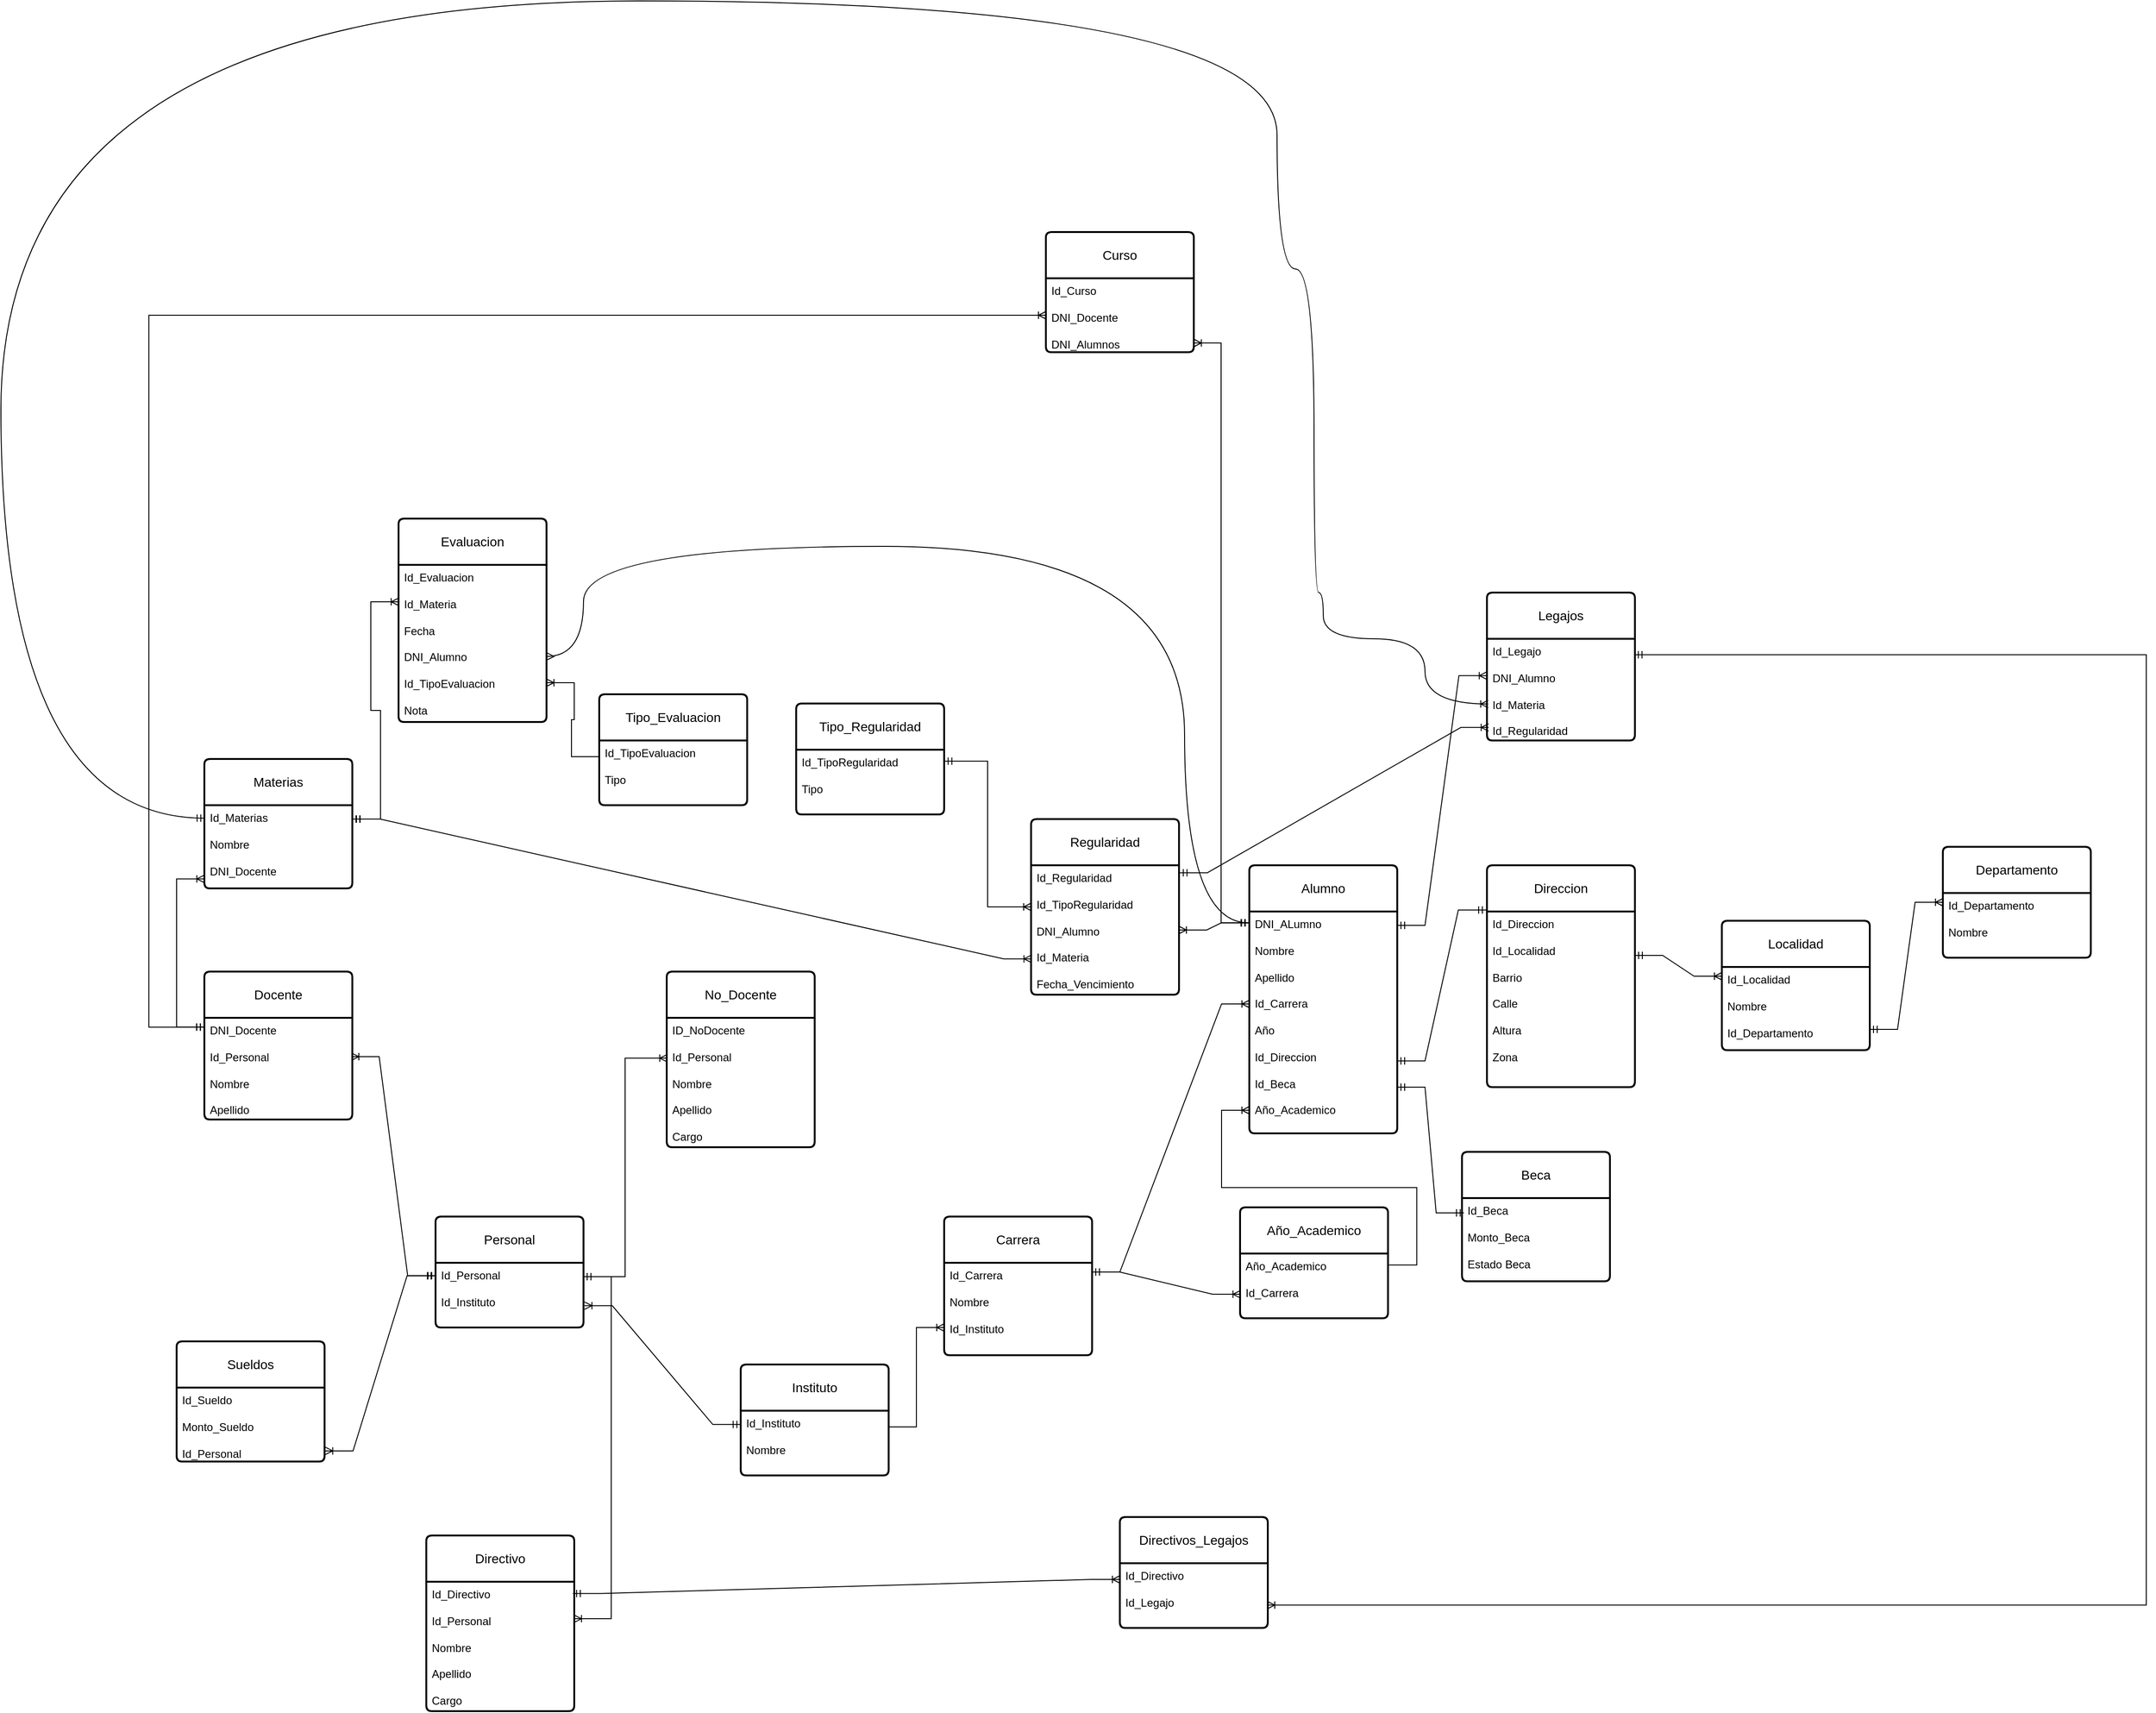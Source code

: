 <mxfile version="26.2.8">
  <diagram id="C5RBs43oDa-KdzZeNtuy" name="Page-1">
    <mxGraphModel dx="3480" dy="3073" grid="1" gridSize="12" guides="1" tooltips="1" connect="1" arrows="1" fold="1" page="0" pageScale="1" pageWidth="827" pageHeight="1169" background="light-dark(#FFFFFF,#121212)" math="0" shadow="0">
      <root>
        <mxCell id="WIyWlLk6GJQsqaUBKTNV-0" />
        <mxCell id="WIyWlLk6GJQsqaUBKTNV-1" parent="WIyWlLk6GJQsqaUBKTNV-0" />
        <mxCell id="zxXiCDNfmofHqMb3xaW2-6" value="Instituto" style="swimlane;childLayout=stackLayout;horizontal=1;startSize=50;horizontalStack=0;rounded=1;fontSize=14;fontStyle=0;strokeWidth=2;resizeParent=0;resizeLast=1;shadow=0;dashed=0;align=center;arcSize=4;whiteSpace=wrap;html=1;" vertex="1" parent="WIyWlLk6GJQsqaUBKTNV-1">
          <mxGeometry x="820" y="465" width="160" height="120" as="geometry" />
        </mxCell>
        <mxCell id="zxXiCDNfmofHqMb3xaW2-7" value="Id_Instituto&lt;br&gt;&lt;br&gt;&lt;div&gt;Nombre&lt;/div&gt;" style="align=left;strokeColor=none;fillColor=none;spacingLeft=4;spacingRight=4;fontSize=12;verticalAlign=top;resizable=0;rotatable=0;part=1;html=1;whiteSpace=wrap;" vertex="1" parent="zxXiCDNfmofHqMb3xaW2-6">
          <mxGeometry y="50" width="160" height="70" as="geometry" />
        </mxCell>
        <mxCell id="zxXiCDNfmofHqMb3xaW2-8" value="Carrera" style="swimlane;childLayout=stackLayout;horizontal=1;startSize=50;horizontalStack=0;rounded=1;fontSize=14;fontStyle=0;strokeWidth=2;resizeParent=0;resizeLast=1;shadow=0;dashed=0;align=center;arcSize=4;whiteSpace=wrap;html=1;" vertex="1" parent="WIyWlLk6GJQsqaUBKTNV-1">
          <mxGeometry x="1040" y="305" width="160" height="150" as="geometry" />
        </mxCell>
        <mxCell id="zxXiCDNfmofHqMb3xaW2-9" value="Id_Carrera&lt;div&gt;&lt;br&gt;&lt;div&gt;Nombre&lt;/div&gt;&lt;div&gt;&lt;br&gt;&lt;/div&gt;&lt;div&gt;Id_Instituto&lt;br&gt;&lt;br&gt;&lt;/div&gt;&lt;/div&gt;" style="align=left;strokeColor=none;fillColor=none;spacingLeft=4;spacingRight=4;fontSize=12;verticalAlign=top;resizable=0;rotatable=0;part=1;html=1;whiteSpace=wrap;" vertex="1" parent="zxXiCDNfmofHqMb3xaW2-8">
          <mxGeometry y="50" width="160" height="100" as="geometry" />
        </mxCell>
        <mxCell id="zxXiCDNfmofHqMb3xaW2-12" value="" style="edgeStyle=entityRelationEdgeStyle;fontSize=12;html=1;endArrow=ERoneToMany;rounded=0;entryX=0.002;entryY=0.629;entryDx=0;entryDy=0;entryPerimeter=0;" edge="1" parent="WIyWlLk6GJQsqaUBKTNV-1" target="zxXiCDNfmofHqMb3xaW2-56">
          <mxGeometry width="100" height="100" relative="1" as="geometry">
            <mxPoint x="1200" y="365" as="sourcePoint" />
            <mxPoint x="1368.56" y="643.8" as="targetPoint" />
          </mxGeometry>
        </mxCell>
        <mxCell id="zxXiCDNfmofHqMb3xaW2-13" value="Alumno" style="swimlane;childLayout=stackLayout;horizontal=1;startSize=50;horizontalStack=0;rounded=1;fontSize=14;fontStyle=0;strokeWidth=2;resizeParent=0;resizeLast=1;shadow=0;dashed=0;align=center;arcSize=4;whiteSpace=wrap;html=1;" vertex="1" parent="WIyWlLk6GJQsqaUBKTNV-1">
          <mxGeometry x="1370" y="-75" width="160" height="290" as="geometry" />
        </mxCell>
        <mxCell id="zxXiCDNfmofHqMb3xaW2-14" value="DNI_ALumno&lt;div&gt;&lt;br&gt;&lt;/div&gt;&lt;div&gt;Nombre&lt;/div&gt;&lt;div&gt;&lt;br&gt;&lt;/div&gt;&lt;div&gt;Apellido&lt;/div&gt;&lt;div&gt;&lt;br&gt;&lt;/div&gt;&lt;div&gt;Id_Carrera&lt;/div&gt;&lt;div&gt;&lt;br&gt;&lt;/div&gt;&lt;div&gt;Año&lt;/div&gt;&lt;div&gt;&lt;br&gt;&lt;/div&gt;&lt;div&gt;Id_Direccion&lt;/div&gt;&lt;div&gt;&lt;br&gt;&lt;/div&gt;&lt;div&gt;Id_Beca&lt;/div&gt;&lt;div&gt;&lt;br&gt;&lt;/div&gt;&lt;div&gt;Año_Academico&lt;/div&gt;" style="align=left;strokeColor=none;fillColor=none;spacingLeft=4;spacingRight=4;fontSize=12;verticalAlign=top;resizable=0;rotatable=0;part=1;html=1;whiteSpace=wrap;" vertex="1" parent="zxXiCDNfmofHqMb3xaW2-13">
          <mxGeometry y="50" width="160" height="240" as="geometry" />
        </mxCell>
        <mxCell id="zxXiCDNfmofHqMb3xaW2-32" value="Direccion" style="swimlane;childLayout=stackLayout;horizontal=1;startSize=50;horizontalStack=0;rounded=1;fontSize=14;fontStyle=0;strokeWidth=2;resizeParent=0;resizeLast=1;shadow=0;dashed=0;align=center;arcSize=4;whiteSpace=wrap;html=1;" vertex="1" parent="WIyWlLk6GJQsqaUBKTNV-1">
          <mxGeometry x="1627" y="-75" width="160" height="240" as="geometry" />
        </mxCell>
        <mxCell id="zxXiCDNfmofHqMb3xaW2-33" value="Id_Direccion&lt;div&gt;&lt;br&gt;&lt;/div&gt;&lt;div&gt;Id_Localidad&lt;/div&gt;&lt;div&gt;&lt;br&gt;&lt;/div&gt;&lt;div&gt;Barrio&lt;/div&gt;&lt;div&gt;&lt;br&gt;&lt;/div&gt;&lt;div&gt;Calle&lt;/div&gt;&lt;div&gt;&lt;br&gt;&lt;/div&gt;&lt;div&gt;Altura&lt;/div&gt;&lt;div&gt;&lt;br&gt;&lt;/div&gt;&lt;div&gt;Zona&lt;/div&gt;" style="align=left;strokeColor=none;fillColor=none;spacingLeft=4;spacingRight=4;fontSize=12;verticalAlign=top;resizable=0;rotatable=0;part=1;html=1;whiteSpace=wrap;" vertex="1" parent="zxXiCDNfmofHqMb3xaW2-32">
          <mxGeometry y="50" width="160" height="190" as="geometry" />
        </mxCell>
        <mxCell id="zxXiCDNfmofHqMb3xaW2-34" value="Localidad" style="swimlane;childLayout=stackLayout;horizontal=1;startSize=50;horizontalStack=0;rounded=1;fontSize=14;fontStyle=0;strokeWidth=2;resizeParent=0;resizeLast=1;shadow=0;dashed=0;align=center;arcSize=4;whiteSpace=wrap;html=1;" vertex="1" parent="WIyWlLk6GJQsqaUBKTNV-1">
          <mxGeometry x="1881" y="-15" width="160" height="140" as="geometry" />
        </mxCell>
        <mxCell id="zxXiCDNfmofHqMb3xaW2-35" value="Id_Localidad&lt;div&gt;&lt;br&gt;&lt;/div&gt;&lt;div&gt;Nombre&lt;/div&gt;&lt;div&gt;&lt;br&gt;&lt;/div&gt;&lt;div&gt;Id_Departamento&lt;/div&gt;" style="align=left;strokeColor=none;fillColor=none;spacingLeft=4;spacingRight=4;fontSize=12;verticalAlign=top;resizable=0;rotatable=0;part=1;html=1;whiteSpace=wrap;" vertex="1" parent="zxXiCDNfmofHqMb3xaW2-34">
          <mxGeometry y="50" width="160" height="90" as="geometry" />
        </mxCell>
        <mxCell id="zxXiCDNfmofHqMb3xaW2-38" value="Departamento" style="swimlane;childLayout=stackLayout;horizontal=1;startSize=50;horizontalStack=0;rounded=1;fontSize=14;fontStyle=0;strokeWidth=2;resizeParent=0;resizeLast=1;shadow=0;dashed=0;align=center;arcSize=4;whiteSpace=wrap;html=1;" vertex="1" parent="WIyWlLk6GJQsqaUBKTNV-1">
          <mxGeometry x="2120" y="-95" width="160" height="120" as="geometry" />
        </mxCell>
        <mxCell id="zxXiCDNfmofHqMb3xaW2-39" value="Id_Departamento&lt;div&gt;&lt;br&gt;&lt;/div&gt;&lt;div&gt;Nombre&lt;/div&gt;" style="align=left;strokeColor=none;fillColor=none;spacingLeft=4;spacingRight=4;fontSize=12;verticalAlign=top;resizable=0;rotatable=0;part=1;html=1;whiteSpace=wrap;" vertex="1" parent="zxXiCDNfmofHqMb3xaW2-38">
          <mxGeometry y="50" width="160" height="70" as="geometry" />
        </mxCell>
        <mxCell id="zxXiCDNfmofHqMb3xaW2-43" value="" style="edgeStyle=entityRelationEdgeStyle;fontSize=12;html=1;endArrow=ERoneToMany;startArrow=ERmandOne;rounded=0;" edge="1" parent="WIyWlLk6GJQsqaUBKTNV-1">
          <mxGeometry width="100" height="100" relative="1" as="geometry">
            <mxPoint x="1200" y="365" as="sourcePoint" />
            <mxPoint x="1370" y="75" as="targetPoint" />
          </mxGeometry>
        </mxCell>
        <mxCell id="zxXiCDNfmofHqMb3xaW2-44" value="" style="edgeStyle=entityRelationEdgeStyle;fontSize=12;html=1;endArrow=ERoneToMany;rounded=0;exitX=1;exitY=0.25;exitDx=0;exitDy=0;" edge="1" parent="WIyWlLk6GJQsqaUBKTNV-1" source="zxXiCDNfmofHqMb3xaW2-7">
          <mxGeometry width="100" height="100" relative="1" as="geometry">
            <mxPoint x="940" y="525" as="sourcePoint" />
            <mxPoint x="1040" y="425" as="targetPoint" />
          </mxGeometry>
        </mxCell>
        <mxCell id="zxXiCDNfmofHqMb3xaW2-46" value="" style="edgeStyle=entityRelationEdgeStyle;fontSize=12;html=1;endArrow=ERoneToMany;startArrow=ERmandOne;rounded=0;exitX=1;exitY=0.25;exitDx=0;exitDy=0;" edge="1" parent="WIyWlLk6GJQsqaUBKTNV-1" source="zxXiCDNfmofHqMb3xaW2-33">
          <mxGeometry width="100" height="100" relative="1" as="geometry">
            <mxPoint x="1781" y="145" as="sourcePoint" />
            <mxPoint x="1881" y="45" as="targetPoint" />
            <Array as="points">
              <mxPoint x="1831" y="35" />
            </Array>
          </mxGeometry>
        </mxCell>
        <mxCell id="zxXiCDNfmofHqMb3xaW2-47" value="" style="edgeStyle=entityRelationEdgeStyle;fontSize=12;html=1;endArrow=ERoneToMany;startArrow=ERmandOne;rounded=0;exitX=1;exitY=0.75;exitDx=0;exitDy=0;" edge="1" parent="WIyWlLk6GJQsqaUBKTNV-1" source="zxXiCDNfmofHqMb3xaW2-35">
          <mxGeometry width="100" height="100" relative="1" as="geometry">
            <mxPoint x="2020" y="65" as="sourcePoint" />
            <mxPoint x="2120" y="-35" as="targetPoint" />
          </mxGeometry>
        </mxCell>
        <mxCell id="zxXiCDNfmofHqMb3xaW2-49" value="" style="edgeStyle=entityRelationEdgeStyle;fontSize=12;html=1;endArrow=ERmandOne;startArrow=ERmandOne;rounded=0;exitX=1.001;exitY=0.845;exitDx=0;exitDy=0;exitPerimeter=0;entryX=-0.005;entryY=0.075;entryDx=0;entryDy=0;entryPerimeter=0;" edge="1" parent="WIyWlLk6GJQsqaUBKTNV-1">
          <mxGeometry width="100" height="100" relative="1" as="geometry">
            <mxPoint x="1530" y="136.6" as="sourcePoint" />
            <mxPoint x="1626.04" y="-26.6" as="targetPoint" />
          </mxGeometry>
        </mxCell>
        <mxCell id="zxXiCDNfmofHqMb3xaW2-51" value="Beca" style="swimlane;childLayout=stackLayout;horizontal=1;startSize=50;horizontalStack=0;rounded=1;fontSize=14;fontStyle=0;strokeWidth=2;resizeParent=0;resizeLast=1;shadow=0;dashed=0;align=center;arcSize=4;whiteSpace=wrap;html=1;" vertex="1" parent="WIyWlLk6GJQsqaUBKTNV-1">
          <mxGeometry x="1600" y="235" width="160" height="140" as="geometry" />
        </mxCell>
        <mxCell id="zxXiCDNfmofHqMb3xaW2-52" value="Id_Beca&lt;div&gt;&lt;br&gt;&lt;/div&gt;&lt;div&gt;Monto_Beca&lt;/div&gt;&lt;div&gt;&lt;br&gt;&lt;/div&gt;&lt;div&gt;Estado Beca&lt;/div&gt;" style="align=left;strokeColor=none;fillColor=none;spacingLeft=4;spacingRight=4;fontSize=12;verticalAlign=top;resizable=0;rotatable=0;part=1;html=1;whiteSpace=wrap;" vertex="1" parent="zxXiCDNfmofHqMb3xaW2-51">
          <mxGeometry y="50" width="160" height="90" as="geometry" />
        </mxCell>
        <mxCell id="zxXiCDNfmofHqMb3xaW2-53" value="" style="edgeStyle=entityRelationEdgeStyle;fontSize=12;html=1;endArrow=ERmandOne;startArrow=ERmandOne;rounded=0;entryX=0.013;entryY=0.178;entryDx=0;entryDy=0;entryPerimeter=0;" edge="1" parent="WIyWlLk6GJQsqaUBKTNV-1" target="zxXiCDNfmofHqMb3xaW2-52">
          <mxGeometry width="100" height="100" relative="1" as="geometry">
            <mxPoint x="1530" y="165" as="sourcePoint" />
            <mxPoint x="1596" y="291.99" as="targetPoint" />
          </mxGeometry>
        </mxCell>
        <mxCell id="zxXiCDNfmofHqMb3xaW2-55" value="Año_Academico" style="swimlane;childLayout=stackLayout;horizontal=1;startSize=50;horizontalStack=0;rounded=1;fontSize=14;fontStyle=0;strokeWidth=2;resizeParent=0;resizeLast=1;shadow=0;dashed=0;align=center;arcSize=4;whiteSpace=wrap;html=1;" vertex="1" parent="WIyWlLk6GJQsqaUBKTNV-1">
          <mxGeometry x="1360" y="295" width="160" height="120" as="geometry" />
        </mxCell>
        <mxCell id="zxXiCDNfmofHqMb3xaW2-56" value="Año_Academico&lt;div&gt;&lt;br&gt;&lt;/div&gt;&lt;div&gt;Id_Carrera&lt;/div&gt;" style="align=left;strokeColor=none;fillColor=none;spacingLeft=4;spacingRight=4;fontSize=12;verticalAlign=top;resizable=0;rotatable=0;part=1;html=1;whiteSpace=wrap;" vertex="1" parent="zxXiCDNfmofHqMb3xaW2-55">
          <mxGeometry y="50" width="160" height="70" as="geometry" />
        </mxCell>
        <mxCell id="zxXiCDNfmofHqMb3xaW2-58" value="" style="edgeStyle=entityRelationEdgeStyle;fontSize=12;html=1;endArrow=ERoneToMany;rounded=0;exitX=1.007;exitY=0.176;exitDx=0;exitDy=0;exitPerimeter=0;" edge="1" parent="WIyWlLk6GJQsqaUBKTNV-1" source="zxXiCDNfmofHqMb3xaW2-56">
          <mxGeometry width="100" height="100" relative="1" as="geometry">
            <mxPoint x="1523.86" y="327.95" as="sourcePoint" />
            <mxPoint x="1370" y="190" as="targetPoint" />
            <Array as="points">
              <mxPoint x="1396.14" y="325" />
            </Array>
          </mxGeometry>
        </mxCell>
        <mxCell id="zxXiCDNfmofHqMb3xaW2-60" value="Regularidad" style="swimlane;childLayout=stackLayout;horizontal=1;startSize=50;horizontalStack=0;rounded=1;fontSize=14;fontStyle=0;strokeWidth=2;resizeParent=0;resizeLast=1;shadow=0;dashed=0;align=center;arcSize=4;whiteSpace=wrap;html=1;" vertex="1" parent="WIyWlLk6GJQsqaUBKTNV-1">
          <mxGeometry x="1134" y="-125" width="160" height="190" as="geometry" />
        </mxCell>
        <mxCell id="zxXiCDNfmofHqMb3xaW2-61" value="Id_Regularidad&lt;div&gt;&lt;br&gt;&lt;div&gt;Id_TipoRegularidad&lt;/div&gt;&lt;div&gt;&lt;br&gt;&lt;/div&gt;&lt;div&gt;DNI_Alumno&lt;/div&gt;&lt;div&gt;&lt;br&gt;&lt;/div&gt;&lt;div&gt;Id_Materia&lt;/div&gt;&lt;div&gt;&lt;br&gt;&lt;/div&gt;&lt;div&gt;Fecha_Vencimiento&lt;/div&gt;&lt;/div&gt;" style="align=left;strokeColor=none;fillColor=none;spacingLeft=4;spacingRight=4;fontSize=12;verticalAlign=top;resizable=0;rotatable=0;part=1;html=1;whiteSpace=wrap;" vertex="1" parent="zxXiCDNfmofHqMb3xaW2-60">
          <mxGeometry y="50" width="160" height="140" as="geometry" />
        </mxCell>
        <mxCell id="zxXiCDNfmofHqMb3xaW2-62" value="" style="edgeStyle=entityRelationEdgeStyle;fontSize=12;html=1;endArrow=ERoneToMany;startArrow=ERmandOne;rounded=0;exitX=-0.002;exitY=0.051;exitDx=0;exitDy=0;exitPerimeter=0;" edge="1" parent="WIyWlLk6GJQsqaUBKTNV-1" source="zxXiCDNfmofHqMb3xaW2-14" target="zxXiCDNfmofHqMb3xaW2-61">
          <mxGeometry width="100" height="100" relative="1" as="geometry">
            <mxPoint x="1270" y="85" as="sourcePoint" />
            <mxPoint x="1370" y="-15" as="targetPoint" />
          </mxGeometry>
        </mxCell>
        <mxCell id="zxXiCDNfmofHqMb3xaW2-63" value="Tipo_Regularidad" style="swimlane;childLayout=stackLayout;horizontal=1;startSize=50;horizontalStack=0;rounded=1;fontSize=14;fontStyle=0;strokeWidth=2;resizeParent=0;resizeLast=1;shadow=0;dashed=0;align=center;arcSize=4;whiteSpace=wrap;html=1;" vertex="1" parent="WIyWlLk6GJQsqaUBKTNV-1">
          <mxGeometry x="880" y="-250" width="160" height="120" as="geometry" />
        </mxCell>
        <mxCell id="zxXiCDNfmofHqMb3xaW2-64" value="Id_TipoRegularidad&lt;div&gt;&lt;br&gt;&lt;/div&gt;&lt;div&gt;Tipo&lt;/div&gt;" style="align=left;strokeColor=none;fillColor=none;spacingLeft=4;spacingRight=4;fontSize=12;verticalAlign=top;resizable=0;rotatable=0;part=1;html=1;whiteSpace=wrap;" vertex="1" parent="zxXiCDNfmofHqMb3xaW2-63">
          <mxGeometry y="50" width="160" height="70" as="geometry" />
        </mxCell>
        <mxCell id="zxXiCDNfmofHqMb3xaW2-65" value="" style="edgeStyle=elbowEdgeStyle;fontSize=12;html=1;endArrow=ERoneToMany;startArrow=ERmandOne;rounded=0;entryX=0;entryY=0.5;entryDx=0;entryDy=0;exitX=1.002;exitY=0.176;exitDx=0;exitDy=0;exitPerimeter=0;" edge="1" parent="WIyWlLk6GJQsqaUBKTNV-1" source="zxXiCDNfmofHqMb3xaW2-64" target="zxXiCDNfmofHqMb3xaW2-60">
          <mxGeometry width="100" height="100" relative="1" as="geometry">
            <mxPoint x="860" y="-212.5" as="sourcePoint" />
            <mxPoint x="1113.36" y="24.68" as="targetPoint" />
          </mxGeometry>
        </mxCell>
        <mxCell id="zxXiCDNfmofHqMb3xaW2-66" value="Personal" style="swimlane;childLayout=stackLayout;horizontal=1;startSize=50;horizontalStack=0;rounded=1;fontSize=14;fontStyle=0;strokeWidth=2;resizeParent=0;resizeLast=1;shadow=0;dashed=0;align=center;arcSize=4;whiteSpace=wrap;html=1;" vertex="1" parent="WIyWlLk6GJQsqaUBKTNV-1">
          <mxGeometry x="490" y="305" width="160" height="120" as="geometry" />
        </mxCell>
        <mxCell id="zxXiCDNfmofHqMb3xaW2-67" value="Id_Personal&lt;div&gt;&lt;br&gt;&lt;/div&gt;&lt;div&gt;Id_Instituto&lt;/div&gt;" style="align=left;strokeColor=none;fillColor=none;spacingLeft=4;spacingRight=4;fontSize=12;verticalAlign=top;resizable=0;rotatable=0;part=1;html=1;whiteSpace=wrap;" vertex="1" parent="zxXiCDNfmofHqMb3xaW2-66">
          <mxGeometry y="50" width="160" height="70" as="geometry" />
        </mxCell>
        <mxCell id="zxXiCDNfmofHqMb3xaW2-68" value="" style="edgeStyle=entityRelationEdgeStyle;fontSize=12;html=1;endArrow=ERoneToMany;startArrow=ERmandOne;rounded=0;exitX=-0.001;exitY=0.213;exitDx=0;exitDy=0;entryX=1.007;entryY=0.663;entryDx=0;entryDy=0;entryPerimeter=0;exitPerimeter=0;" edge="1" parent="WIyWlLk6GJQsqaUBKTNV-1" source="zxXiCDNfmofHqMb3xaW2-7" target="zxXiCDNfmofHqMb3xaW2-67">
          <mxGeometry width="100" height="100" relative="1" as="geometry">
            <mxPoint x="640" y="500" as="sourcePoint" />
            <mxPoint x="740" y="400" as="targetPoint" />
          </mxGeometry>
        </mxCell>
        <mxCell id="zxXiCDNfmofHqMb3xaW2-69" value="Docente" style="swimlane;childLayout=stackLayout;horizontal=1;startSize=50;horizontalStack=0;rounded=1;fontSize=14;fontStyle=0;strokeWidth=2;resizeParent=0;resizeLast=1;shadow=0;dashed=0;align=center;arcSize=4;whiteSpace=wrap;html=1;" vertex="1" parent="WIyWlLk6GJQsqaUBKTNV-1">
          <mxGeometry x="240" y="40" width="160" height="160" as="geometry" />
        </mxCell>
        <mxCell id="zxXiCDNfmofHqMb3xaW2-70" value="DNI_Docente&lt;div&gt;&lt;br&gt;&lt;/div&gt;&lt;div&gt;Id_Personal&lt;/div&gt;&lt;div&gt;&lt;br&gt;&lt;/div&gt;&lt;div&gt;Nombre&lt;/div&gt;&lt;div&gt;&lt;br&gt;&lt;/div&gt;&lt;div&gt;Apellido&lt;/div&gt;" style="align=left;strokeColor=none;fillColor=none;spacingLeft=4;spacingRight=4;fontSize=12;verticalAlign=top;resizable=0;rotatable=0;part=1;html=1;whiteSpace=wrap;" vertex="1" parent="zxXiCDNfmofHqMb3xaW2-69">
          <mxGeometry y="50" width="160" height="110" as="geometry" />
        </mxCell>
        <mxCell id="zxXiCDNfmofHqMb3xaW2-81" value="No_Docente" style="swimlane;childLayout=stackLayout;horizontal=1;startSize=50;horizontalStack=0;rounded=1;fontSize=14;fontStyle=0;strokeWidth=2;resizeParent=0;resizeLast=1;shadow=0;dashed=0;align=center;arcSize=4;whiteSpace=wrap;html=1;" vertex="1" parent="WIyWlLk6GJQsqaUBKTNV-1">
          <mxGeometry x="740" y="40" width="160" height="190" as="geometry" />
        </mxCell>
        <mxCell id="zxXiCDNfmofHqMb3xaW2-82" value="ID_NoDocente&lt;div&gt;&lt;br&gt;&lt;/div&gt;&lt;div&gt;Id_Personal&lt;/div&gt;&lt;div&gt;&lt;br&gt;&lt;/div&gt;&lt;div&gt;Nombre&lt;/div&gt;&lt;div&gt;&lt;br&gt;&lt;/div&gt;&lt;div&gt;Apellido&lt;/div&gt;&lt;div&gt;&lt;br&gt;&lt;/div&gt;&lt;div&gt;Cargo&lt;/div&gt;" style="align=left;strokeColor=none;fillColor=none;spacingLeft=4;spacingRight=4;fontSize=12;verticalAlign=top;resizable=0;rotatable=0;part=1;html=1;whiteSpace=wrap;" vertex="1" parent="zxXiCDNfmofHqMb3xaW2-81">
          <mxGeometry y="50" width="160" height="140" as="geometry" />
        </mxCell>
        <mxCell id="zxXiCDNfmofHqMb3xaW2-83" value="Directivo" style="swimlane;childLayout=stackLayout;horizontal=1;startSize=50;horizontalStack=0;rounded=1;fontSize=14;fontStyle=0;strokeWidth=2;resizeParent=0;resizeLast=1;shadow=0;dashed=0;align=center;arcSize=4;whiteSpace=wrap;html=1;" vertex="1" parent="WIyWlLk6GJQsqaUBKTNV-1">
          <mxGeometry x="480" y="650" width="160" height="190" as="geometry" />
        </mxCell>
        <mxCell id="zxXiCDNfmofHqMb3xaW2-84" value="Id_Directivo&lt;div&gt;&lt;br&gt;&lt;/div&gt;&lt;div&gt;Id_Personal&lt;br&gt;&lt;div&gt;&lt;br&gt;&lt;/div&gt;&lt;div&gt;Nombre&lt;/div&gt;&lt;div&gt;&lt;br&gt;&lt;/div&gt;&lt;div&gt;Apellido&lt;/div&gt;&lt;div&gt;&lt;br&gt;&lt;/div&gt;&lt;div&gt;Cargo&lt;/div&gt;&lt;/div&gt;" style="align=left;strokeColor=none;fillColor=none;spacingLeft=4;spacingRight=4;fontSize=12;verticalAlign=top;resizable=0;rotatable=0;part=1;html=1;whiteSpace=wrap;" vertex="1" parent="zxXiCDNfmofHqMb3xaW2-83">
          <mxGeometry y="50" width="160" height="140" as="geometry" />
        </mxCell>
        <mxCell id="zxXiCDNfmofHqMb3xaW2-85" value="" style="edgeStyle=entityRelationEdgeStyle;fontSize=12;html=1;endArrow=ERoneToMany;startArrow=ERmandOne;rounded=0;exitX=-0.001;exitY=0.199;exitDx=0;exitDy=0;entryX=0.994;entryY=0.382;entryDx=0;entryDy=0;entryPerimeter=0;exitPerimeter=0;" edge="1" parent="WIyWlLk6GJQsqaUBKTNV-1" source="zxXiCDNfmofHqMb3xaW2-67" target="zxXiCDNfmofHqMb3xaW2-70">
          <mxGeometry width="100" height="100" relative="1" as="geometry">
            <mxPoint x="300" y="230" as="sourcePoint" />
            <mxPoint x="400" y="130" as="targetPoint" />
          </mxGeometry>
        </mxCell>
        <mxCell id="zxXiCDNfmofHqMb3xaW2-86" value="" style="edgeStyle=entityRelationEdgeStyle;fontSize=12;html=1;endArrow=ERoneToMany;startArrow=ERmandOne;rounded=0;entryX=0.999;entryY=0.286;entryDx=0;entryDy=0;entryPerimeter=0;" edge="1" parent="WIyWlLk6GJQsqaUBKTNV-1" target="zxXiCDNfmofHqMb3xaW2-84">
          <mxGeometry width="100" height="100" relative="1" as="geometry">
            <mxPoint x="650" y="370" as="sourcePoint" />
            <mxPoint x="790" y="270" as="targetPoint" />
          </mxGeometry>
        </mxCell>
        <mxCell id="zxXiCDNfmofHqMb3xaW2-91" value="" style="fontSize=12;html=1;endArrow=ERoneToMany;startArrow=ERmandOne;rounded=0;edgeStyle=elbowEdgeStyle;entryX=0.003;entryY=0.312;entryDx=0;entryDy=0;entryPerimeter=0;" edge="1" parent="WIyWlLk6GJQsqaUBKTNV-1" target="zxXiCDNfmofHqMb3xaW2-82">
          <mxGeometry width="100" height="100" relative="1" as="geometry">
            <mxPoint x="650" y="370" as="sourcePoint" />
            <mxPoint x="1130" y="200" as="targetPoint" />
          </mxGeometry>
        </mxCell>
        <mxCell id="zxXiCDNfmofHqMb3xaW2-93" value="Sueldos" style="swimlane;childLayout=stackLayout;horizontal=1;startSize=50;horizontalStack=0;rounded=1;fontSize=14;fontStyle=0;strokeWidth=2;resizeParent=0;resizeLast=1;shadow=0;dashed=0;align=center;arcSize=4;whiteSpace=wrap;html=1;" vertex="1" parent="WIyWlLk6GJQsqaUBKTNV-1">
          <mxGeometry x="210" y="440" width="160" height="130" as="geometry" />
        </mxCell>
        <mxCell id="zxXiCDNfmofHqMb3xaW2-94" value="Id_Sueldo&lt;div&gt;&lt;br&gt;&lt;/div&gt;&lt;div&gt;Monto_Sueldo&lt;/div&gt;&lt;div&gt;&lt;br&gt;&lt;/div&gt;&lt;div&gt;Id_Personal&lt;/div&gt;" style="align=left;strokeColor=none;fillColor=none;spacingLeft=4;spacingRight=4;fontSize=12;verticalAlign=top;resizable=0;rotatable=0;part=1;html=1;whiteSpace=wrap;" vertex="1" parent="zxXiCDNfmofHqMb3xaW2-93">
          <mxGeometry y="50" width="160" height="80" as="geometry" />
        </mxCell>
        <mxCell id="zxXiCDNfmofHqMb3xaW2-95" value="" style="edgeStyle=entityRelationEdgeStyle;fontSize=12;html=1;endArrow=ERoneToMany;startArrow=ERmandOne;rounded=0;entryX=1.005;entryY=0.856;entryDx=0;entryDy=0;entryPerimeter=0;exitX=-0.005;exitY=0.201;exitDx=0;exitDy=0;exitPerimeter=0;" edge="1" parent="WIyWlLk6GJQsqaUBKTNV-1" source="zxXiCDNfmofHqMb3xaW2-67" target="zxXiCDNfmofHqMb3xaW2-94">
          <mxGeometry width="100" height="100" relative="1" as="geometry">
            <mxPoint x="410" y="570" as="sourcePoint" />
            <mxPoint x="510" y="470" as="targetPoint" />
          </mxGeometry>
        </mxCell>
        <mxCell id="zxXiCDNfmofHqMb3xaW2-96" value="Curso" style="swimlane;childLayout=stackLayout;horizontal=1;startSize=50;horizontalStack=0;rounded=1;fontSize=14;fontStyle=0;strokeWidth=2;resizeParent=0;resizeLast=1;shadow=0;dashed=0;align=center;arcSize=4;whiteSpace=wrap;html=1;" vertex="1" parent="WIyWlLk6GJQsqaUBKTNV-1">
          <mxGeometry x="1150" y="-760" width="160" height="130" as="geometry" />
        </mxCell>
        <mxCell id="zxXiCDNfmofHqMb3xaW2-97" value="Id_Curso&lt;div&gt;&lt;br&gt;&lt;/div&gt;&lt;div&gt;DNI_Docente&lt;/div&gt;&lt;div&gt;&lt;br&gt;&lt;/div&gt;&lt;div&gt;DNI_Alumnos&lt;/div&gt;" style="align=left;strokeColor=none;fillColor=none;spacingLeft=4;spacingRight=4;fontSize=12;verticalAlign=top;resizable=0;rotatable=0;part=1;html=1;whiteSpace=wrap;" vertex="1" parent="zxXiCDNfmofHqMb3xaW2-96">
          <mxGeometry y="50" width="160" height="80" as="geometry" />
        </mxCell>
        <mxCell id="zxXiCDNfmofHqMb3xaW2-99" value="" style="edgeStyle=elbowEdgeStyle;fontSize=12;html=1;endArrow=ERoneToMany;startArrow=ERmandOne;rounded=0;entryX=1;entryY=1;entryDx=0;entryDy=0;exitX=-0.006;exitY=0.051;exitDx=0;exitDy=0;exitPerimeter=0;" edge="1" parent="WIyWlLk6GJQsqaUBKTNV-1" source="zxXiCDNfmofHqMb3xaW2-14">
          <mxGeometry width="100" height="100" relative="1" as="geometry">
            <mxPoint x="1370" y="-23" as="sourcePoint" />
            <mxPoint x="1310.16" y="-640" as="targetPoint" />
          </mxGeometry>
        </mxCell>
        <mxCell id="zxXiCDNfmofHqMb3xaW2-101" value="" style="edgeStyle=orthogonalEdgeStyle;fontSize=12;html=1;endArrow=ERoneToMany;startArrow=ERmandOne;rounded=0;exitX=-0.002;exitY=0.092;exitDx=0;exitDy=0;exitPerimeter=0;entryX=0;entryY=0.5;entryDx=0;entryDy=0;" edge="1" parent="WIyWlLk6GJQsqaUBKTNV-1" source="zxXiCDNfmofHqMb3xaW2-70" target="zxXiCDNfmofHqMb3xaW2-97">
          <mxGeometry width="100" height="100" relative="1" as="geometry">
            <mxPoint x="670" y="-50" as="sourcePoint" />
            <mxPoint x="1130" y="-560" as="targetPoint" />
            <Array as="points">
              <mxPoint x="180" y="100" />
              <mxPoint x="180" y="-670" />
            </Array>
          </mxGeometry>
        </mxCell>
        <mxCell id="zxXiCDNfmofHqMb3xaW2-102" value="Materias" style="swimlane;childLayout=stackLayout;horizontal=1;startSize=50;horizontalStack=0;rounded=1;fontSize=14;fontStyle=0;strokeWidth=2;resizeParent=0;resizeLast=1;shadow=0;dashed=0;align=center;arcSize=4;whiteSpace=wrap;html=1;" vertex="1" parent="WIyWlLk6GJQsqaUBKTNV-1">
          <mxGeometry x="240" y="-190" width="160" height="140" as="geometry" />
        </mxCell>
        <mxCell id="zxXiCDNfmofHqMb3xaW2-103" value="Id_Materias&lt;div&gt;&lt;br&gt;&lt;/div&gt;&lt;div&gt;Nombre&lt;/div&gt;&lt;div&gt;&lt;br&gt;&lt;/div&gt;&lt;div&gt;DNI_Docente&lt;/div&gt;" style="align=left;strokeColor=none;fillColor=none;spacingLeft=4;spacingRight=4;fontSize=12;verticalAlign=top;resizable=0;rotatable=0;part=1;html=1;whiteSpace=wrap;" vertex="1" parent="zxXiCDNfmofHqMb3xaW2-102">
          <mxGeometry y="50" width="160" height="90" as="geometry" />
        </mxCell>
        <mxCell id="zxXiCDNfmofHqMb3xaW2-105" value="" style="edgeStyle=elbowEdgeStyle;fontSize=12;html=1;endArrow=ERoneToMany;startArrow=ERmandOne;rounded=0;exitX=-0.002;exitY=0.091;exitDx=0;exitDy=0;exitPerimeter=0;entryX=-0.001;entryY=0.886;entryDx=0;entryDy=0;entryPerimeter=0;elbow=vertical;" edge="1" parent="WIyWlLk6GJQsqaUBKTNV-1" source="zxXiCDNfmofHqMb3xaW2-70" target="zxXiCDNfmofHqMb3xaW2-103">
          <mxGeometry width="100" height="100" relative="1" as="geometry">
            <mxPoint x="120" y="90" as="sourcePoint" />
            <mxPoint x="220" y="-10" as="targetPoint" />
            <Array as="points">
              <mxPoint x="210" y="14" />
            </Array>
          </mxGeometry>
        </mxCell>
        <mxCell id="zxXiCDNfmofHqMb3xaW2-106" value="" style="edgeStyle=entityRelationEdgeStyle;fontSize=12;html=1;endArrow=ERoneToMany;startArrow=ERmandOne;rounded=0;entryX=0.002;entryY=0.723;entryDx=0;entryDy=0;entryPerimeter=0;" edge="1" parent="WIyWlLk6GJQsqaUBKTNV-1" target="zxXiCDNfmofHqMb3xaW2-61">
          <mxGeometry width="100" height="100" relative="1" as="geometry">
            <mxPoint x="400" y="-125" as="sourcePoint" />
            <mxPoint x="500" y="-225" as="targetPoint" />
          </mxGeometry>
        </mxCell>
        <mxCell id="zxXiCDNfmofHqMb3xaW2-107" value="Evaluacion" style="swimlane;childLayout=stackLayout;horizontal=1;startSize=50;horizontalStack=0;rounded=1;fontSize=14;fontStyle=0;strokeWidth=2;resizeParent=0;resizeLast=1;shadow=0;dashed=0;align=center;arcSize=4;whiteSpace=wrap;html=1;" vertex="1" parent="WIyWlLk6GJQsqaUBKTNV-1">
          <mxGeometry x="450" y="-450" width="160" height="220" as="geometry" />
        </mxCell>
        <mxCell id="zxXiCDNfmofHqMb3xaW2-108" value="Id_Evaluacion&lt;div&gt;&lt;br&gt;&lt;/div&gt;&lt;div&gt;Id_Materia&lt;/div&gt;&lt;div&gt;&lt;br&gt;&lt;/div&gt;&lt;div&gt;Fecha&lt;/div&gt;&lt;div&gt;&lt;br&gt;&lt;/div&gt;&lt;div&gt;DNI_Alumno&lt;/div&gt;&lt;div&gt;&lt;br&gt;&lt;/div&gt;&lt;div&gt;Id_TipoEvaluacion&lt;/div&gt;&lt;div&gt;&lt;br&gt;&lt;/div&gt;&lt;div&gt;Nota&lt;/div&gt;" style="align=left;strokeColor=none;fillColor=none;spacingLeft=4;spacingRight=4;fontSize=12;verticalAlign=top;resizable=0;rotatable=0;part=1;html=1;whiteSpace=wrap;" vertex="1" parent="zxXiCDNfmofHqMb3xaW2-107">
          <mxGeometry y="50" width="160" height="170" as="geometry" />
        </mxCell>
        <mxCell id="zxXiCDNfmofHqMb3xaW2-109" value="" style="edgeStyle=entityRelationEdgeStyle;fontSize=12;html=1;endArrow=ERoneToMany;startArrow=ERmandOne;rounded=0;exitX=1.003;exitY=0.167;exitDx=0;exitDy=0;exitPerimeter=0;" edge="1" parent="WIyWlLk6GJQsqaUBKTNV-1" source="zxXiCDNfmofHqMb3xaW2-103">
          <mxGeometry width="100" height="100" relative="1" as="geometry">
            <mxPoint x="350" y="-260" as="sourcePoint" />
            <mxPoint x="450" y="-360" as="targetPoint" />
          </mxGeometry>
        </mxCell>
        <mxCell id="zxXiCDNfmofHqMb3xaW2-114" value="" style="edgeStyle=orthogonalEdgeStyle;fontSize=12;html=1;endArrow=ERmany;rounded=0;entryX=1.001;entryY=0.583;entryDx=0;entryDy=0;entryPerimeter=0;exitX=-0.007;exitY=0.051;exitDx=0;exitDy=0;exitPerimeter=0;curved=1;" edge="1" parent="WIyWlLk6GJQsqaUBKTNV-1" source="zxXiCDNfmofHqMb3xaW2-14" target="zxXiCDNfmofHqMb3xaW2-108">
          <mxGeometry width="100" height="100" relative="1" as="geometry">
            <mxPoint x="1340" y="-130" as="sourcePoint" />
            <mxPoint x="580" y="-290.0" as="targetPoint" />
            <Array as="points">
              <mxPoint x="1300" y="-13" />
              <mxPoint x="1300" y="-420" />
              <mxPoint x="650" y="-420" />
              <mxPoint x="650" y="-301" />
            </Array>
          </mxGeometry>
        </mxCell>
        <mxCell id="zxXiCDNfmofHqMb3xaW2-115" value="Tipo_Evaluacion" style="swimlane;childLayout=stackLayout;horizontal=1;startSize=50;horizontalStack=0;rounded=1;fontSize=14;fontStyle=0;strokeWidth=2;resizeParent=0;resizeLast=1;shadow=0;dashed=0;align=center;arcSize=4;whiteSpace=wrap;html=1;" vertex="1" parent="WIyWlLk6GJQsqaUBKTNV-1">
          <mxGeometry x="667" y="-260" width="160" height="120" as="geometry" />
        </mxCell>
        <mxCell id="zxXiCDNfmofHqMb3xaW2-116" value="Id_TipoEvaluacion&lt;div&gt;&lt;br&gt;&lt;/div&gt;&lt;div&gt;Tipo&lt;/div&gt;" style="align=left;strokeColor=none;fillColor=none;spacingLeft=4;spacingRight=4;fontSize=12;verticalAlign=top;resizable=0;rotatable=0;part=1;html=1;whiteSpace=wrap;" vertex="1" parent="zxXiCDNfmofHqMb3xaW2-115">
          <mxGeometry y="50" width="160" height="70" as="geometry" />
        </mxCell>
        <mxCell id="zxXiCDNfmofHqMb3xaW2-117" value="" style="edgeStyle=entityRelationEdgeStyle;fontSize=12;html=1;endArrow=ERoneToMany;rounded=0;exitX=0;exitY=0.25;exitDx=0;exitDy=0;entryX=1;entryY=0.75;entryDx=0;entryDy=0;" edge="1" parent="WIyWlLk6GJQsqaUBKTNV-1" source="zxXiCDNfmofHqMb3xaW2-116" target="zxXiCDNfmofHqMb3xaW2-108">
          <mxGeometry width="100" height="100" relative="1" as="geometry">
            <mxPoint x="610" y="-160" as="sourcePoint" />
            <mxPoint x="670" y="-290" as="targetPoint" />
            <Array as="points">
              <mxPoint x="640" y="-210" />
              <mxPoint x="637" y="-240" />
              <mxPoint x="637" y="-230" />
            </Array>
          </mxGeometry>
        </mxCell>
        <mxCell id="zxXiCDNfmofHqMb3xaW2-119" value="Legajos" style="swimlane;childLayout=stackLayout;horizontal=1;startSize=50;horizontalStack=0;rounded=1;fontSize=14;fontStyle=0;strokeWidth=2;resizeParent=0;resizeLast=1;shadow=0;dashed=0;align=center;arcSize=4;whiteSpace=wrap;html=1;" vertex="1" parent="WIyWlLk6GJQsqaUBKTNV-1">
          <mxGeometry x="1627" y="-370" width="160" height="160" as="geometry" />
        </mxCell>
        <mxCell id="zxXiCDNfmofHqMb3xaW2-120" value="Id_Legajo&lt;div&gt;&lt;br&gt;&lt;/div&gt;&lt;div&gt;DNI_Alumno&lt;/div&gt;&lt;div&gt;&lt;br&gt;&lt;/div&gt;&lt;div&gt;Id_Materia&lt;/div&gt;&lt;div&gt;&lt;br&gt;&lt;/div&gt;&lt;div&gt;Id_Regularidad&lt;/div&gt;" style="align=left;strokeColor=none;fillColor=none;spacingLeft=4;spacingRight=4;fontSize=12;verticalAlign=top;resizable=0;rotatable=0;part=1;html=1;whiteSpace=wrap;" vertex="1" parent="zxXiCDNfmofHqMb3xaW2-119">
          <mxGeometry y="50" width="160" height="110" as="geometry" />
        </mxCell>
        <mxCell id="zxXiCDNfmofHqMb3xaW2-121" value="" style="edgeStyle=entityRelationEdgeStyle;fontSize=12;html=1;endArrow=ERoneToMany;startArrow=ERmandOne;rounded=0;entryX=-0.002;entryY=0.362;entryDx=0;entryDy=0;entryPerimeter=0;" edge="1" parent="WIyWlLk6GJQsqaUBKTNV-1" target="zxXiCDNfmofHqMb3xaW2-120">
          <mxGeometry width="100" height="100" relative="1" as="geometry">
            <mxPoint x="1530" y="-10" as="sourcePoint" />
            <mxPoint x="1630" y="-110" as="targetPoint" />
          </mxGeometry>
        </mxCell>
        <mxCell id="zxXiCDNfmofHqMb3xaW2-122" value="" style="edgeStyle=entityRelationEdgeStyle;fontSize=12;html=1;endArrow=ERoneToMany;startArrow=ERmandOne;rounded=0;entryX=0.011;entryY=0.872;entryDx=0;entryDy=0;entryPerimeter=0;exitX=1.004;exitY=0.058;exitDx=0;exitDy=0;exitPerimeter=0;" edge="1" parent="WIyWlLk6GJQsqaUBKTNV-1" source="zxXiCDNfmofHqMb3xaW2-61" target="zxXiCDNfmofHqMb3xaW2-120">
          <mxGeometry width="100" height="100" relative="1" as="geometry">
            <mxPoint x="1300" y="-70" as="sourcePoint" />
            <mxPoint x="1390" y="-170" as="targetPoint" />
          </mxGeometry>
        </mxCell>
        <mxCell id="zxXiCDNfmofHqMb3xaW2-123" value="" style="edgeStyle=orthogonalEdgeStyle;fontSize=12;html=1;endArrow=ERoneToMany;startArrow=ERmandOne;rounded=0;curved=1;exitX=0.001;exitY=0.156;exitDx=0;exitDy=0;exitPerimeter=0;entryX=0.008;entryY=0.641;entryDx=0;entryDy=0;entryPerimeter=0;" edge="1" parent="WIyWlLk6GJQsqaUBKTNV-1" source="zxXiCDNfmofHqMb3xaW2-103" target="zxXiCDNfmofHqMb3xaW2-120">
          <mxGeometry width="100" height="100" relative="1" as="geometry">
            <mxPoint x="150" y="-130" as="sourcePoint" />
            <mxPoint x="1610" y="-250" as="targetPoint" />
            <Array as="points">
              <mxPoint x="20" y="-126" />
              <mxPoint x="20" y="-1010" />
              <mxPoint x="1400" y="-1010" />
              <mxPoint x="1400" y="-720" />
              <mxPoint x="1440" y="-720" />
              <mxPoint x="1440" y="-370" />
              <mxPoint x="1450" y="-370" />
              <mxPoint x="1450" y="-320" />
              <mxPoint x="1560" y="-320" />
              <mxPoint x="1560" y="-249" />
            </Array>
          </mxGeometry>
        </mxCell>
        <mxCell id="zxXiCDNfmofHqMb3xaW2-124" value="Directivos_Legajos" style="swimlane;childLayout=stackLayout;horizontal=1;startSize=50;horizontalStack=0;rounded=1;fontSize=14;fontStyle=0;strokeWidth=2;resizeParent=0;resizeLast=1;shadow=0;dashed=0;align=center;arcSize=4;whiteSpace=wrap;html=1;" vertex="1" parent="WIyWlLk6GJQsqaUBKTNV-1">
          <mxGeometry x="1230" y="630" width="160" height="120" as="geometry" />
        </mxCell>
        <mxCell id="zxXiCDNfmofHqMb3xaW2-125" value="Id_Directivo&lt;div&gt;&lt;br&gt;&lt;/div&gt;&lt;div&gt;Id_Legajo&lt;/div&gt;" style="align=left;strokeColor=none;fillColor=none;spacingLeft=4;spacingRight=4;fontSize=12;verticalAlign=top;resizable=0;rotatable=0;part=1;html=1;whiteSpace=wrap;" vertex="1" parent="zxXiCDNfmofHqMb3xaW2-124">
          <mxGeometry y="50" width="160" height="70" as="geometry" />
        </mxCell>
        <mxCell id="zxXiCDNfmofHqMb3xaW2-126" value="" style="edgeStyle=elbowEdgeStyle;fontSize=12;html=1;endArrow=ERoneToMany;startArrow=ERmandOne;rounded=0;entryX=0.997;entryY=0.647;entryDx=0;entryDy=0;entryPerimeter=0;exitX=0.998;exitY=0.157;exitDx=0;exitDy=0;exitPerimeter=0;" edge="1" parent="WIyWlLk6GJQsqaUBKTNV-1" source="zxXiCDNfmofHqMb3xaW2-120" target="zxXiCDNfmofHqMb3xaW2-125">
          <mxGeometry width="100" height="100" relative="1" as="geometry">
            <mxPoint x="1960" y="-300" as="sourcePoint" />
            <mxPoint x="1700" y="600" as="targetPoint" />
            <Array as="points">
              <mxPoint x="2340" y="170" />
            </Array>
          </mxGeometry>
        </mxCell>
        <mxCell id="zxXiCDNfmofHqMb3xaW2-131" value="" style="edgeStyle=entityRelationEdgeStyle;fontSize=12;html=1;endArrow=ERoneToMany;startArrow=ERmandOne;rounded=0;entryX=0;entryY=0.25;entryDx=0;entryDy=0;exitX=0.991;exitY=0.091;exitDx=0;exitDy=0;exitPerimeter=0;" edge="1" parent="WIyWlLk6GJQsqaUBKTNV-1" source="zxXiCDNfmofHqMb3xaW2-84" target="zxXiCDNfmofHqMb3xaW2-125">
          <mxGeometry width="100" height="100" relative="1" as="geometry">
            <mxPoint x="950" y="850" as="sourcePoint" />
            <mxPoint x="1050" y="750" as="targetPoint" />
          </mxGeometry>
        </mxCell>
      </root>
    </mxGraphModel>
  </diagram>
</mxfile>
